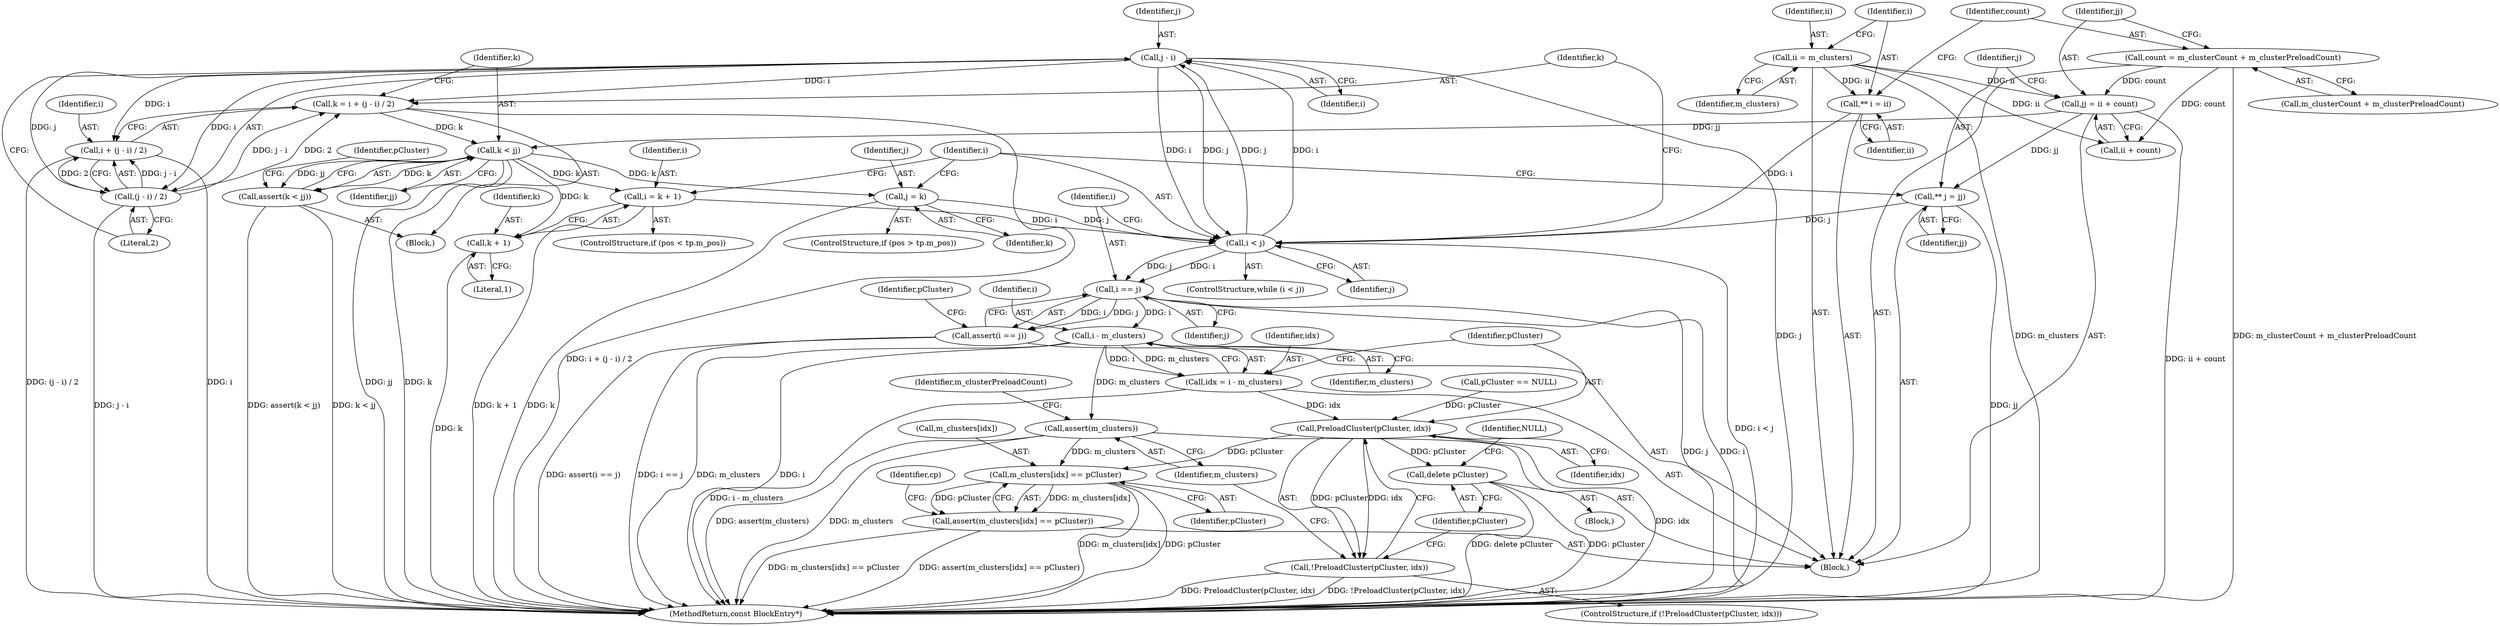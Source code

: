 digraph "0_Android_cc274e2abe8b2a6698a5c47d8aa4bb45f1f9538d_12@pointer" {
"1000137" [label="(Call,j - i)"];
"1000128" [label="(Call,i < j)"];
"1000165" [label="(Call,i = k + 1)"];
"1000142" [label="(Call,k < jj)"];
"1000132" [label="(Call,k = i + (j - i) / 2)"];
"1000137" [label="(Call,j - i)"];
"1000136" [label="(Call,(j - i) / 2)"];
"1000118" [label="(Call,jj = ii + count)"];
"1000105" [label="(Call,ii = m_clusters)"];
"1000113" [label="(Call,count = m_clusterCount + m_clusterPreloadCount)"];
"1000109" [label="(Call,** i = ii)"];
"1000177" [label="(Call,j = k)"];
"1000124" [label="(Call,** j = jj)"];
"1000141" [label="(Call,assert(k < jj))"];
"1000167" [label="(Call,k + 1)"];
"1000134" [label="(Call,i + (j - i) / 2)"];
"1000186" [label="(Call,i == j)"];
"1000185" [label="(Call,assert(i == j))"];
"1000207" [label="(Call,i - m_clusters)"];
"1000205" [label="(Call,idx = i - m_clusters)"];
"1000212" [label="(Call,PreloadCluster(pCluster, idx))"];
"1000211" [label="(Call,!PreloadCluster(pCluster, idx))"];
"1000216" [label="(Call,delete pCluster)"];
"1000227" [label="(Call,m_clusters[idx] == pCluster)"];
"1000226" [label="(Call,assert(m_clusters[idx] == pCluster))"];
"1000220" [label="(Call,assert(m_clusters))"];
"1000226" [label="(Call,assert(m_clusters[idx] == pCluster))"];
"1000130" [label="(Identifier,j)"];
"1000206" [label="(Identifier,idx)"];
"1000109" [label="(Call,** i = ii)"];
"1000142" [label="(Call,k < jj)"];
"1000111" [label="(Identifier,ii)"];
"1000125" [label="(Identifier,j)"];
"1000138" [label="(Identifier,j)"];
"1000220" [label="(Call,assert(m_clusters))"];
"1000219" [label="(Identifier,NULL)"];
"1000106" [label="(Identifier,ii)"];
"1000199" [label="(Call,pCluster == NULL)"];
"1000179" [label="(Identifier,k)"];
"1000221" [label="(Identifier,m_clusters)"];
"1000114" [label="(Identifier,count)"];
"1000136" [label="(Call,(j - i) / 2)"];
"1000167" [label="(Call,k + 1)"];
"1000120" [label="(Call,ii + count)"];
"1000215" [label="(Block,)"];
"1000110" [label="(Identifier,i)"];
"1000144" [label="(Identifier,jj)"];
"1000115" [label="(Call,m_clusterCount + m_clusterPreloadCount)"];
"1000166" [label="(Identifier,i)"];
"1000127" [label="(ControlStructure,while (i < j))"];
"1000212" [label="(Call,PreloadCluster(pCluster, idx))"];
"1000205" [label="(Call,idx = i - m_clusters)"];
"1000119" [label="(Identifier,jj)"];
"1000236" [label="(MethodReturn,const BlockEntry*)"];
"1000133" [label="(Identifier,k)"];
"1000124" [label="(Call,** j = jj)"];
"1000141" [label="(Call,assert(k < jj))"];
"1000118" [label="(Call,jj = ii + count)"];
"1000113" [label="(Call,count = m_clusterCount + m_clusterPreloadCount)"];
"1000178" [label="(Identifier,j)"];
"1000135" [label="(Identifier,i)"];
"1000207" [label="(Call,i - m_clusters)"];
"1000213" [label="(Identifier,pCluster)"];
"1000129" [label="(Identifier,i)"];
"1000190" [label="(Identifier,pCluster)"];
"1000186" [label="(Call,i == j)"];
"1000208" [label="(Identifier,i)"];
"1000137" [label="(Call,j - i)"];
"1000168" [label="(Identifier,k)"];
"1000187" [label="(Identifier,i)"];
"1000131" [label="(Block,)"];
"1000211" [label="(Call,!PreloadCluster(pCluster, idx))"];
"1000227" [label="(Call,m_clusters[idx] == pCluster)"];
"1000216" [label="(Call,delete pCluster)"];
"1000159" [label="(ControlStructure,if (pos < tp.m_pos))"];
"1000128" [label="(Call,i < j)"];
"1000165" [label="(Call,i = k + 1)"];
"1000224" [label="(Identifier,m_clusterPreloadCount)"];
"1000231" [label="(Identifier,pCluster)"];
"1000217" [label="(Identifier,pCluster)"];
"1000210" [label="(ControlStructure,if (!PreloadCluster(pCluster, idx)))"];
"1000228" [label="(Call,m_clusters[idx])"];
"1000107" [label="(Identifier,m_clusters)"];
"1000185" [label="(Call,assert(i == j))"];
"1000214" [label="(Identifier,idx)"];
"1000134" [label="(Call,i + (j - i) / 2)"];
"1000177" [label="(Call,j = k)"];
"1000234" [label="(Identifier,cp)"];
"1000209" [label="(Identifier,m_clusters)"];
"1000139" [label="(Identifier,i)"];
"1000171" [label="(ControlStructure,if (pos > tp.m_pos))"];
"1000169" [label="(Literal,1)"];
"1000143" [label="(Identifier,k)"];
"1000126" [label="(Identifier,jj)"];
"1000104" [label="(Block,)"];
"1000132" [label="(Call,k = i + (j - i) / 2)"];
"1000146" [label="(Identifier,pCluster)"];
"1000105" [label="(Call,ii = m_clusters)"];
"1000140" [label="(Literal,2)"];
"1000188" [label="(Identifier,j)"];
"1000137" -> "1000136"  [label="AST: "];
"1000137" -> "1000139"  [label="CFG: "];
"1000138" -> "1000137"  [label="AST: "];
"1000139" -> "1000137"  [label="AST: "];
"1000140" -> "1000137"  [label="CFG: "];
"1000137" -> "1000236"  [label="DDG: j"];
"1000137" -> "1000128"  [label="DDG: i"];
"1000137" -> "1000128"  [label="DDG: j"];
"1000137" -> "1000132"  [label="DDG: i"];
"1000137" -> "1000134"  [label="DDG: i"];
"1000137" -> "1000136"  [label="DDG: j"];
"1000137" -> "1000136"  [label="DDG: i"];
"1000128" -> "1000137"  [label="DDG: j"];
"1000128" -> "1000137"  [label="DDG: i"];
"1000128" -> "1000127"  [label="AST: "];
"1000128" -> "1000130"  [label="CFG: "];
"1000129" -> "1000128"  [label="AST: "];
"1000130" -> "1000128"  [label="AST: "];
"1000133" -> "1000128"  [label="CFG: "];
"1000187" -> "1000128"  [label="CFG: "];
"1000128" -> "1000236"  [label="DDG: i < j"];
"1000165" -> "1000128"  [label="DDG: i"];
"1000109" -> "1000128"  [label="DDG: i"];
"1000177" -> "1000128"  [label="DDG: j"];
"1000124" -> "1000128"  [label="DDG: j"];
"1000128" -> "1000186"  [label="DDG: i"];
"1000128" -> "1000186"  [label="DDG: j"];
"1000165" -> "1000159"  [label="AST: "];
"1000165" -> "1000167"  [label="CFG: "];
"1000166" -> "1000165"  [label="AST: "];
"1000167" -> "1000165"  [label="AST: "];
"1000129" -> "1000165"  [label="CFG: "];
"1000165" -> "1000236"  [label="DDG: k + 1"];
"1000142" -> "1000165"  [label="DDG: k"];
"1000142" -> "1000141"  [label="AST: "];
"1000142" -> "1000144"  [label="CFG: "];
"1000143" -> "1000142"  [label="AST: "];
"1000144" -> "1000142"  [label="AST: "];
"1000141" -> "1000142"  [label="CFG: "];
"1000142" -> "1000236"  [label="DDG: jj"];
"1000142" -> "1000236"  [label="DDG: k"];
"1000142" -> "1000141"  [label="DDG: k"];
"1000142" -> "1000141"  [label="DDG: jj"];
"1000132" -> "1000142"  [label="DDG: k"];
"1000118" -> "1000142"  [label="DDG: jj"];
"1000142" -> "1000167"  [label="DDG: k"];
"1000142" -> "1000177"  [label="DDG: k"];
"1000132" -> "1000131"  [label="AST: "];
"1000132" -> "1000134"  [label="CFG: "];
"1000133" -> "1000132"  [label="AST: "];
"1000134" -> "1000132"  [label="AST: "];
"1000143" -> "1000132"  [label="CFG: "];
"1000132" -> "1000236"  [label="DDG: i + (j - i) / 2"];
"1000136" -> "1000132"  [label="DDG: j - i"];
"1000136" -> "1000132"  [label="DDG: 2"];
"1000136" -> "1000134"  [label="AST: "];
"1000136" -> "1000140"  [label="CFG: "];
"1000140" -> "1000136"  [label="AST: "];
"1000134" -> "1000136"  [label="CFG: "];
"1000136" -> "1000236"  [label="DDG: j - i"];
"1000136" -> "1000134"  [label="DDG: j - i"];
"1000136" -> "1000134"  [label="DDG: 2"];
"1000118" -> "1000104"  [label="AST: "];
"1000118" -> "1000120"  [label="CFG: "];
"1000119" -> "1000118"  [label="AST: "];
"1000120" -> "1000118"  [label="AST: "];
"1000125" -> "1000118"  [label="CFG: "];
"1000118" -> "1000236"  [label="DDG: ii + count"];
"1000105" -> "1000118"  [label="DDG: ii"];
"1000113" -> "1000118"  [label="DDG: count"];
"1000118" -> "1000124"  [label="DDG: jj"];
"1000105" -> "1000104"  [label="AST: "];
"1000105" -> "1000107"  [label="CFG: "];
"1000106" -> "1000105"  [label="AST: "];
"1000107" -> "1000105"  [label="AST: "];
"1000110" -> "1000105"  [label="CFG: "];
"1000105" -> "1000236"  [label="DDG: m_clusters"];
"1000105" -> "1000109"  [label="DDG: ii"];
"1000105" -> "1000120"  [label="DDG: ii"];
"1000113" -> "1000104"  [label="AST: "];
"1000113" -> "1000115"  [label="CFG: "];
"1000114" -> "1000113"  [label="AST: "];
"1000115" -> "1000113"  [label="AST: "];
"1000119" -> "1000113"  [label="CFG: "];
"1000113" -> "1000236"  [label="DDG: m_clusterCount + m_clusterPreloadCount"];
"1000113" -> "1000120"  [label="DDG: count"];
"1000109" -> "1000104"  [label="AST: "];
"1000109" -> "1000111"  [label="CFG: "];
"1000110" -> "1000109"  [label="AST: "];
"1000111" -> "1000109"  [label="AST: "];
"1000114" -> "1000109"  [label="CFG: "];
"1000177" -> "1000171"  [label="AST: "];
"1000177" -> "1000179"  [label="CFG: "];
"1000178" -> "1000177"  [label="AST: "];
"1000179" -> "1000177"  [label="AST: "];
"1000129" -> "1000177"  [label="CFG: "];
"1000177" -> "1000236"  [label="DDG: k"];
"1000124" -> "1000104"  [label="AST: "];
"1000124" -> "1000126"  [label="CFG: "];
"1000125" -> "1000124"  [label="AST: "];
"1000126" -> "1000124"  [label="AST: "];
"1000129" -> "1000124"  [label="CFG: "];
"1000124" -> "1000236"  [label="DDG: jj"];
"1000141" -> "1000131"  [label="AST: "];
"1000146" -> "1000141"  [label="CFG: "];
"1000141" -> "1000236"  [label="DDG: k < jj"];
"1000141" -> "1000236"  [label="DDG: assert(k < jj)"];
"1000167" -> "1000169"  [label="CFG: "];
"1000168" -> "1000167"  [label="AST: "];
"1000169" -> "1000167"  [label="AST: "];
"1000167" -> "1000236"  [label="DDG: k"];
"1000135" -> "1000134"  [label="AST: "];
"1000134" -> "1000236"  [label="DDG: i"];
"1000134" -> "1000236"  [label="DDG: (j - i) / 2"];
"1000186" -> "1000185"  [label="AST: "];
"1000186" -> "1000188"  [label="CFG: "];
"1000187" -> "1000186"  [label="AST: "];
"1000188" -> "1000186"  [label="AST: "];
"1000185" -> "1000186"  [label="CFG: "];
"1000186" -> "1000236"  [label="DDG: j"];
"1000186" -> "1000236"  [label="DDG: i"];
"1000186" -> "1000185"  [label="DDG: i"];
"1000186" -> "1000185"  [label="DDG: j"];
"1000186" -> "1000207"  [label="DDG: i"];
"1000185" -> "1000104"  [label="AST: "];
"1000190" -> "1000185"  [label="CFG: "];
"1000185" -> "1000236"  [label="DDG: assert(i == j)"];
"1000185" -> "1000236"  [label="DDG: i == j"];
"1000207" -> "1000205"  [label="AST: "];
"1000207" -> "1000209"  [label="CFG: "];
"1000208" -> "1000207"  [label="AST: "];
"1000209" -> "1000207"  [label="AST: "];
"1000205" -> "1000207"  [label="CFG: "];
"1000207" -> "1000236"  [label="DDG: m_clusters"];
"1000207" -> "1000236"  [label="DDG: i"];
"1000207" -> "1000205"  [label="DDG: i"];
"1000207" -> "1000205"  [label="DDG: m_clusters"];
"1000207" -> "1000220"  [label="DDG: m_clusters"];
"1000205" -> "1000104"  [label="AST: "];
"1000206" -> "1000205"  [label="AST: "];
"1000213" -> "1000205"  [label="CFG: "];
"1000205" -> "1000236"  [label="DDG: i - m_clusters"];
"1000205" -> "1000212"  [label="DDG: idx"];
"1000212" -> "1000211"  [label="AST: "];
"1000212" -> "1000214"  [label="CFG: "];
"1000213" -> "1000212"  [label="AST: "];
"1000214" -> "1000212"  [label="AST: "];
"1000211" -> "1000212"  [label="CFG: "];
"1000212" -> "1000236"  [label="DDG: idx"];
"1000212" -> "1000211"  [label="DDG: pCluster"];
"1000212" -> "1000211"  [label="DDG: idx"];
"1000199" -> "1000212"  [label="DDG: pCluster"];
"1000212" -> "1000216"  [label="DDG: pCluster"];
"1000212" -> "1000227"  [label="DDG: pCluster"];
"1000211" -> "1000210"  [label="AST: "];
"1000217" -> "1000211"  [label="CFG: "];
"1000221" -> "1000211"  [label="CFG: "];
"1000211" -> "1000236"  [label="DDG: PreloadCluster(pCluster, idx)"];
"1000211" -> "1000236"  [label="DDG: !PreloadCluster(pCluster, idx)"];
"1000216" -> "1000215"  [label="AST: "];
"1000216" -> "1000217"  [label="CFG: "];
"1000217" -> "1000216"  [label="AST: "];
"1000219" -> "1000216"  [label="CFG: "];
"1000216" -> "1000236"  [label="DDG: delete pCluster"];
"1000216" -> "1000236"  [label="DDG: pCluster"];
"1000227" -> "1000226"  [label="AST: "];
"1000227" -> "1000231"  [label="CFG: "];
"1000228" -> "1000227"  [label="AST: "];
"1000231" -> "1000227"  [label="AST: "];
"1000226" -> "1000227"  [label="CFG: "];
"1000227" -> "1000236"  [label="DDG: m_clusters[idx]"];
"1000227" -> "1000236"  [label="DDG: pCluster"];
"1000227" -> "1000226"  [label="DDG: m_clusters[idx]"];
"1000227" -> "1000226"  [label="DDG: pCluster"];
"1000220" -> "1000227"  [label="DDG: m_clusters"];
"1000226" -> "1000104"  [label="AST: "];
"1000234" -> "1000226"  [label="CFG: "];
"1000226" -> "1000236"  [label="DDG: m_clusters[idx] == pCluster"];
"1000226" -> "1000236"  [label="DDG: assert(m_clusters[idx] == pCluster)"];
"1000220" -> "1000104"  [label="AST: "];
"1000220" -> "1000221"  [label="CFG: "];
"1000221" -> "1000220"  [label="AST: "];
"1000224" -> "1000220"  [label="CFG: "];
"1000220" -> "1000236"  [label="DDG: m_clusters"];
"1000220" -> "1000236"  [label="DDG: assert(m_clusters)"];
}
